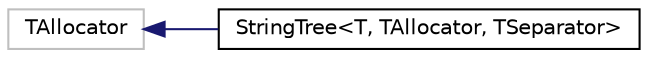 digraph "Graphical Class Hierarchy"
{
  edge [fontname="Helvetica",fontsize="10",labelfontname="Helvetica",labelfontsize="10"];
  node [fontname="Helvetica",fontsize="10",shape=record];
  rankdir="LR";
  Node102 [label="TAllocator",height=0.2,width=0.4,color="grey75", fillcolor="white", style="filled"];
  Node0 [label="StringTree\<T, TAllocator, TSeparator\>",height=0.2,width=0.4,color="black", fillcolor="white", style="filled",URL="$classaworx_1_1lib_1_1util_1_1StringTree.html"];
  Node102 -> Node0 [dir="back",color="midnightblue",fontsize="10",style="solid",fontname="Helvetica"];
}

